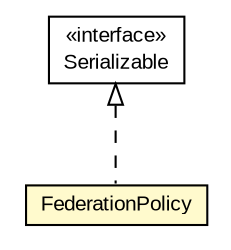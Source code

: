#!/usr/local/bin/dot
#
# Class diagram 
# Generated by UMLGraph version R5_6-24-gf6e263 (http://www.umlgraph.org/)
#

digraph G {
	edge [fontname="arial",fontsize=10,labelfontname="arial",labelfontsize=10];
	node [fontname="arial",fontsize=10,shape=plaintext];
	nodesep=0.25;
	ranksep=0.5;
	// org.miloss.fgsms.services.interfaces.policyconfiguration.FederationPolicy
	c380597 [label=<<table title="org.miloss.fgsms.services.interfaces.policyconfiguration.FederationPolicy" border="0" cellborder="1" cellspacing="0" cellpadding="2" port="p" bgcolor="lemonChiffon" href="./FederationPolicy.html">
		<tr><td><table border="0" cellspacing="0" cellpadding="1">
<tr><td align="center" balign="center"> FederationPolicy </td></tr>
		</table></td></tr>
		</table>>, URL="./FederationPolicy.html", fontname="arial", fontcolor="black", fontsize=10.0];
	//org.miloss.fgsms.services.interfaces.policyconfiguration.FederationPolicy implements java.io.Serializable
	c381177:p -> c380597:p [dir=back,arrowtail=empty,style=dashed];
	// java.io.Serializable
	c381177 [label=<<table title="java.io.Serializable" border="0" cellborder="1" cellspacing="0" cellpadding="2" port="p" href="http://java.sun.com/j2se/1.4.2/docs/api/java/io/Serializable.html">
		<tr><td><table border="0" cellspacing="0" cellpadding="1">
<tr><td align="center" balign="center"> &#171;interface&#187; </td></tr>
<tr><td align="center" balign="center"> Serializable </td></tr>
		</table></td></tr>
		</table>>, URL="http://java.sun.com/j2se/1.4.2/docs/api/java/io/Serializable.html", fontname="arial", fontcolor="black", fontsize=10.0];
}

